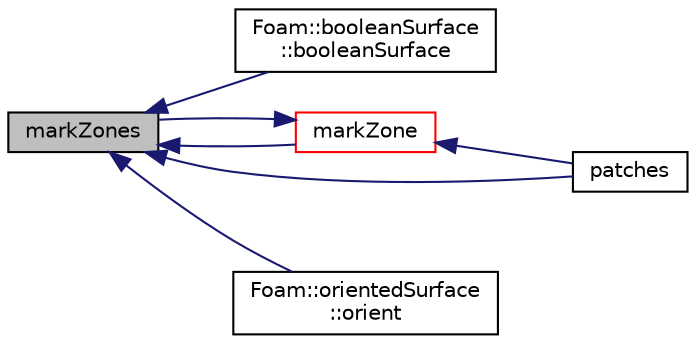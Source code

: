 digraph "markZones"
{
  bgcolor="transparent";
  edge [fontname="Helvetica",fontsize="10",labelfontname="Helvetica",labelfontsize="10"];
  node [fontname="Helvetica",fontsize="10",shape=record];
  rankdir="LR";
  Node915 [label="markZones",height=0.2,width=0.4,color="black", fillcolor="grey75", style="filled", fontcolor="black"];
  Node915 -> Node916 [dir="back",color="midnightblue",fontsize="10",style="solid",fontname="Helvetica"];
  Node916 [label="Foam::booleanSurface\l::booleanSurface",height=0.2,width=0.4,color="black",URL="$a26621.html#a88e679563079efe444d5005b5d5e0716",tooltip="Construct from surfaces and face labels to keep. "];
  Node915 -> Node917 [dir="back",color="midnightblue",fontsize="10",style="solid",fontname="Helvetica"];
  Node917 [label="markZone",height=0.2,width=0.4,color="red",URL="$a31961.html#a9c0bfcd0cc27d15aafc207f31935bab6",tooltip="Fill faceZone with currentZone for every face reachable. "];
  Node917 -> Node915 [dir="back",color="midnightblue",fontsize="10",style="solid",fontname="Helvetica"];
  Node917 -> Node919 [dir="back",color="midnightblue",fontsize="10",style="solid",fontname="Helvetica"];
  Node919 [label="patches",height=0.2,width=0.4,color="black",URL="$a31961.html#adf6d6f4f6576d5bd544f3ba396fa3946"];
  Node915 -> Node920 [dir="back",color="midnightblue",fontsize="10",style="solid",fontname="Helvetica"];
  Node920 [label="Foam::orientedSurface\l::orient",height=0.2,width=0.4,color="black",URL="$a26641.html#aa4acb2637dc6e4cca4ebfa19424b5d43",tooltip="Flip faces such that normals are consistent with point: "];
  Node915 -> Node919 [dir="back",color="midnightblue",fontsize="10",style="solid",fontname="Helvetica"];
}
